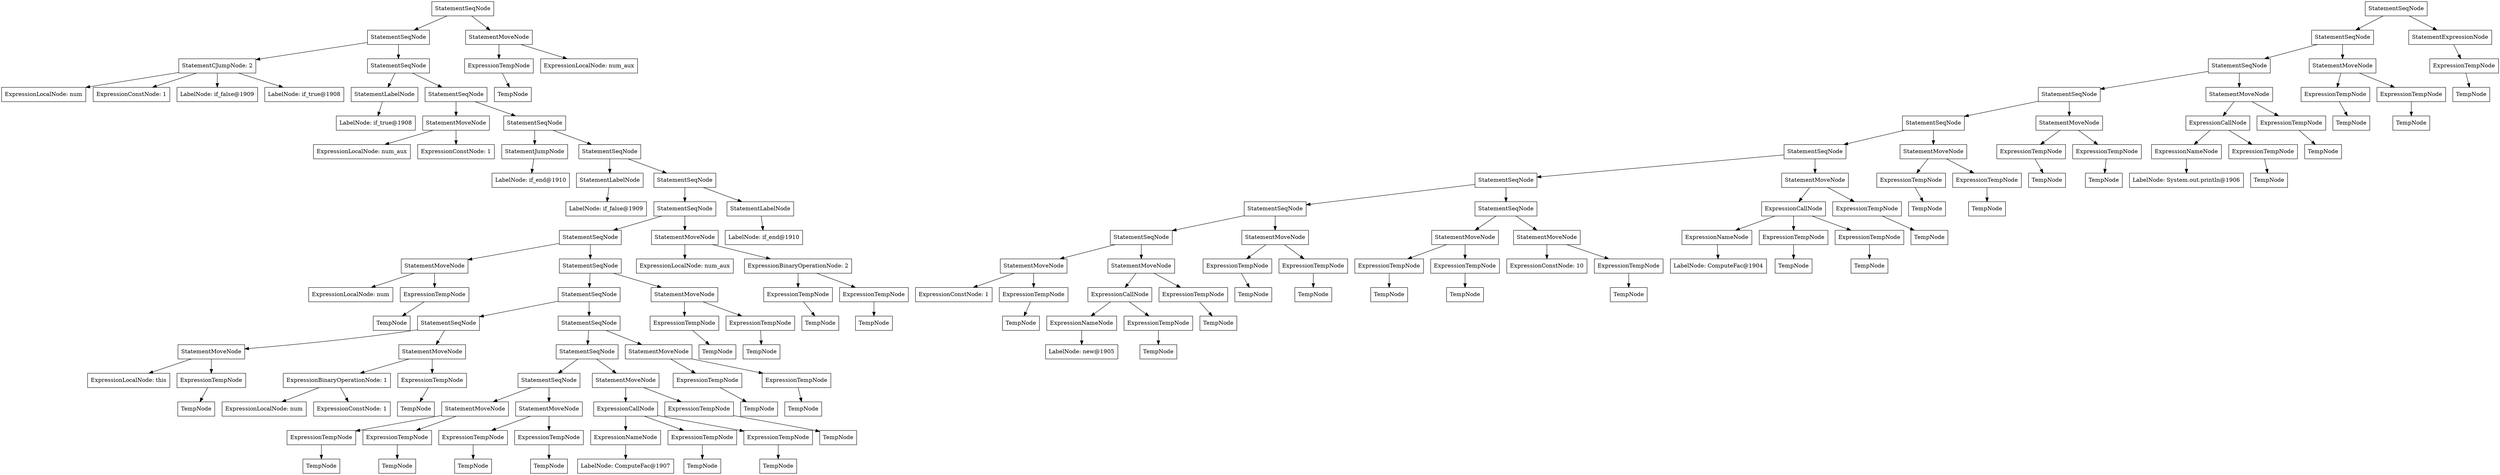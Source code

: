 digraph Factorial {
"0x6030001a1400" [label="StatementSeqNode" shape=box]
"0x6030001a13a0" [label="StatementSeqNode" shape=box]
"0x6040001849d0" [label="StatementCJumpNode: 2" shape=box]
"0x604000184990" [label="ExpressionLocalNode: num" shape=box]
"0x6040001849d0" -> "0x604000184990"
"0x6020000f3250" [label="ExpressionConstNode: 1" shape=box]
"0x6040001849d0" -> "0x6020000f3250"
"0x604000184290" [label="LabelNode: if_false@1909" shape=box]
"0x6040001849d0" -> "0x604000184290"
"0x604000184250" [label="LabelNode: if_true@1908" shape=box]
"0x6040001849d0" -> "0x604000184250"
"0x6030001a13a0" -> "0x6040001849d0"
"0x6030001a1370" [label="StatementSeqNode" shape=box]
"0x6020000f3270" [label="StatementLabelNode" shape=box]
"0x604000184310" [label="LabelNode: if_true@1908" shape=box]
"0x6020000f3270" -> "0x604000184310"
"0x6030001a1370" -> "0x6020000f3270"
"0x6030001a1340" [label="StatementSeqNode" shape=box]
"0x6030001a0bc0" [label="StatementMoveNode" shape=box]
"0x604000184a10" [label="ExpressionLocalNode: num_aux" shape=box]
"0x6030001a0bc0" -> "0x604000184a10"
"0x6020000f3290" [label="ExpressionConstNode: 1" shape=box]
"0x6030001a0bc0" -> "0x6020000f3290"
"0x6030001a1340" -> "0x6030001a0bc0"
"0x6030001a1310" [label="StatementSeqNode" shape=box]
"0x6020000f32b0" [label="StatementJumpNode" shape=box]
"0x6040001842d0" [label="LabelNode: if_end@1910" shape=box]
"0x6020000f32b0" -> "0x6040001842d0"
"0x6030001a1310" -> "0x6020000f32b0"
"0x6030001a12e0" [label="StatementSeqNode" shape=box]
"0x6020000f32d0" [label="StatementLabelNode" shape=box]
"0x604000184350" [label="LabelNode: if_false@1909" shape=box]
"0x6020000f32d0" -> "0x604000184350"
"0x6030001a12e0" -> "0x6020000f32d0"
"0x6030001a12b0" [label="StatementSeqNode" shape=box]
"0x6030001a1280" [label="StatementSeqNode" shape=box]
"0x6030001a11f0" [label="StatementSeqNode" shape=box]
"0x6030001a0e90" [label="StatementMoveNode" shape=box]
"0x604000184d50" [label="ExpressionLocalNode: num" shape=box]
"0x6030001a0e90" -> "0x604000184d50"
"0x6020000f3530" [label="ExpressionTempNode" shape=box]
"0x604000184d10" [label="TempNode" shape=box]
"0x6020000f3530" -> "0x604000184d10"
"0x6030001a0e90" -> "0x6020000f3530"
"0x6030001a11f0" -> "0x6030001a0e90"
"0x6030001a1160" [label="StatementSeqNode" shape=box]
"0x6030001a1100" [label="StatementSeqNode" shape=box]
"0x6030001a0f50" [label="StatementSeqNode" shape=box]
"0x6030001a0ec0" [label="StatementMoveNode" shape=box]
"0x604000184d90" [label="ExpressionLocalNode: this" shape=box]
"0x6030001a0ec0" -> "0x604000184d90"
"0x6020000f3550" [label="ExpressionTempNode" shape=box]
"0x604000184b50" [label="TempNode" shape=box]
"0x6020000f3550" -> "0x604000184b50"
"0x6030001a0ec0" -> "0x6020000f3550"
"0x6030001a0f50" -> "0x6030001a0ec0"
"0x6030001a0f20" [label="StatementMoveNode" shape=box]
"0x6030001a0ef0" [label="ExpressionBinaryOperationNode: 1" shape=box]
"0x604000184dd0" [label="ExpressionLocalNode: num" shape=box]
"0x6030001a0ef0" -> "0x604000184dd0"
"0x6020000f3590" [label="ExpressionConstNode: 1" shape=box]
"0x6030001a0ef0" -> "0x6020000f3590"
"0x6030001a0f20" -> "0x6030001a0ef0"
"0x6020000f3570" [label="ExpressionTempNode" shape=box]
"0x604000184bd0" [label="TempNode" shape=box]
"0x6020000f3570" -> "0x604000184bd0"
"0x6030001a0f20" -> "0x6020000f3570"
"0x6030001a0f50" -> "0x6030001a0f20"
"0x6030001a1100" -> "0x6030001a0f50"
"0x6030001a10d0" [label="StatementSeqNode" shape=box]
"0x6030001a10a0" [label="StatementSeqNode" shape=box]
"0x6030001a0fe0" [label="StatementSeqNode" shape=box]
"0x6030001a0f80" [label="StatementMoveNode" shape=box]
"0x6020000f35f0" [label="ExpressionTempNode" shape=box]
"0x604000184b10" [label="TempNode" shape=box]
"0x6020000f35f0" -> "0x604000184b10"
"0x6030001a0f80" -> "0x6020000f35f0"
"0x6020000f36b0" [label="ExpressionTempNode" shape=box]
"0x604000184e50" [label="TempNode" shape=box]
"0x6020000f36b0" -> "0x604000184e50"
"0x6030001a0f80" -> "0x6020000f36b0"
"0x6030001a0fe0" -> "0x6030001a0f80"
"0x6030001a0fb0" [label="StatementMoveNode" shape=box]
"0x6020000f3630" [label="ExpressionTempNode" shape=box]
"0x604000184b90" [label="TempNode" shape=box]
"0x6020000f3630" -> "0x604000184b90"
"0x6030001a0fb0" -> "0x6020000f3630"
"0x6020000f3730" [label="ExpressionTempNode" shape=box]
"0x604000184ed0" [label="TempNode" shape=box]
"0x6020000f3730" -> "0x604000184ed0"
"0x6030001a0fb0" -> "0x6020000f3730"
"0x6030001a0fe0" -> "0x6030001a0fb0"
"0x6030001a10a0" -> "0x6030001a0fe0"
"0x6030001a1070" [label="StatementMoveNode" shape=box]
"0x604000184f10" [label="ExpressionCallNode" shape=box]
"0x6020000f35d0" [label="ExpressionNameNode" shape=box]
"0x604000184110" [label="LabelNode: ComputeFac@1907" shape=box]
"0x6020000f35d0" -> "0x604000184110"
"0x604000184f10" -> "0x6020000f35d0"
"0x6020000f3670" [label="ExpressionTempNode" shape=box]
"0x604000184e10" [label="TempNode" shape=box]
"0x6020000f3670" -> "0x604000184e10"
"0x604000184f10" -> "0x6020000f3670"
"0x6020000f36f0" [label="ExpressionTempNode" shape=box]
"0x604000184e90" [label="TempNode" shape=box]
"0x6020000f36f0" -> "0x604000184e90"
"0x604000184f10" -> "0x6020000f36f0"
"0x6030001a1070" -> "0x604000184f10"
"0x6020000f3790" [label="ExpressionTempNode" shape=box]
"0x604000184f90" [label="TempNode" shape=box]
"0x6020000f3790" -> "0x604000184f90"
"0x6030001a1070" -> "0x6020000f3790"
"0x6030001a10a0" -> "0x6030001a1070"
"0x6030001a10d0" -> "0x6030001a10a0"
"0x6030001a1040" [label="StatementMoveNode" shape=box]
"0x6020000f3770" [label="ExpressionTempNode" shape=box]
"0x604000184f50" [label="TempNode" shape=box]
"0x6020000f3770" -> "0x604000184f50"
"0x6030001a1040" -> "0x6020000f3770"
"0x6020000f35b0" [label="ExpressionTempNode" shape=box]
"0x604000184c90" [label="TempNode" shape=box]
"0x6020000f35b0" -> "0x604000184c90"
"0x6030001a1040" -> "0x6020000f35b0"
"0x6030001a10d0" -> "0x6030001a1040"
"0x6030001a1100" -> "0x6030001a10d0"
"0x6030001a1160" -> "0x6030001a1100"
"0x6030001a1130" [label="StatementMoveNode" shape=box]
"0x6020000f37d0" [label="ExpressionTempNode" shape=box]
"0x604000184c50" [label="TempNode" shape=box]
"0x6020000f37d0" -> "0x604000184c50"
"0x6030001a1130" -> "0x6020000f37d0"
"0x6020000f37b0" [label="ExpressionTempNode" shape=box]
"0x604000184650" [label="TempNode" shape=box]
"0x6020000f37b0" -> "0x604000184650"
"0x6030001a1130" -> "0x6020000f37b0"
"0x6030001a1160" -> "0x6030001a1130"
"0x6030001a11f0" -> "0x6030001a1160"
"0x6030001a1280" -> "0x6030001a11f0"
"0x6030001a1250" [label="StatementMoveNode" shape=box]
"0x604000184fd0" [label="ExpressionLocalNode: num_aux" shape=box]
"0x6030001a1250" -> "0x604000184fd0"
"0x6030001a1190" [label="ExpressionBinaryOperationNode: 2" shape=box]
"0x6020000f37f0" [label="ExpressionTempNode" shape=box]
"0x604000184cd0" [label="TempNode" shape=box]
"0x6020000f37f0" -> "0x604000184cd0"
"0x6030001a1190" -> "0x6020000f37f0"
"0x6020000f3810" [label="ExpressionTempNode" shape=box]
"0x604000184610" [label="TempNode" shape=box]
"0x6020000f3810" -> "0x604000184610"
"0x6030001a1190" -> "0x6020000f3810"
"0x6030001a1250" -> "0x6030001a1190"
"0x6030001a1280" -> "0x6030001a1250"
"0x6030001a12b0" -> "0x6030001a1280"
"0x6020000f3830" [label="StatementLabelNode" shape=box]
"0x604000184390" [label="LabelNode: if_end@1910" shape=box]
"0x6020000f3830" -> "0x604000184390"
"0x6030001a12b0" -> "0x6020000f3830"
"0x6030001a12e0" -> "0x6030001a12b0"
"0x6030001a1310" -> "0x6030001a12e0"
"0x6030001a1340" -> "0x6030001a1310"
"0x6030001a1370" -> "0x6030001a1340"
"0x6030001a13a0" -> "0x6030001a1370"
"0x6030001a1400" -> "0x6030001a13a0"
"0x6030001a13d0" [label="StatementMoveNode" shape=box]
"0x6020000f3850" [label="ExpressionTempNode" shape=box]
"0x604000184450" [label="TempNode" shape=box]
"0x6020000f3850" -> "0x604000184450"
"0x6030001a13d0" -> "0x6020000f3850"
"0x604000185010" [label="ExpressionLocalNode: num_aux" shape=box]
"0x6030001a13d0" -> "0x604000185010"
"0x6030001a1400" -> "0x6030001a13d0"
"0x6030001a1910" [label="StatementSeqNode" shape=box]
"0x6030001a18b0" [label="StatementSeqNode" shape=box]
"0x6030001a1880" [label="StatementSeqNode" shape=box]
"0x6030001a17c0" [label="StatementSeqNode" shape=box]
"0x6030001a1730" [label="StatementSeqNode" shape=box]
"0x6030001a1700" [label="StatementSeqNode" shape=box]
"0x6030001a1640" [label="StatementSeqNode" shape=box]
"0x6030001a1520" [label="StatementSeqNode" shape=box]
"0x6030001a14f0" [label="StatementSeqNode" shape=box]
"0x6030001a1430" [label="StatementMoveNode" shape=box]
"0x6020000f3930" [label="ExpressionConstNode: 1" shape=box]
"0x6030001a1430" -> "0x6020000f3930"
"0x6020000f39b0" [label="ExpressionTempNode" shape=box]
"0x604000185090" [label="TempNode" shape=box]
"0x6020000f39b0" -> "0x604000185090"
"0x6030001a1430" -> "0x6020000f39b0"
"0x6030001a14f0" -> "0x6030001a1430"
"0x6030001a14c0" [label="StatementMoveNode" shape=box]
"0x6040001850d0" [label="ExpressionCallNode" shape=box]
"0x6020000f3910" [label="ExpressionNameNode" shape=box]
"0x604000183f10" [label="LabelNode: new@1905" shape=box]
"0x6020000f3910" -> "0x604000183f10"
"0x6040001850d0" -> "0x6020000f3910"
"0x6020000f3970" [label="ExpressionTempNode" shape=box]
"0x604000185050" [label="TempNode" shape=box]
"0x6020000f3970" -> "0x604000185050"
"0x6040001850d0" -> "0x6020000f3970"
"0x6030001a14c0" -> "0x6040001850d0"
"0x6020000f3a10" [label="ExpressionTempNode" shape=box]
"0x604000185150" [label="TempNode" shape=box]
"0x6020000f3a10" -> "0x604000185150"
"0x6030001a14c0" -> "0x6020000f3a10"
"0x6030001a14f0" -> "0x6030001a14c0"
"0x6030001a1520" -> "0x6030001a14f0"
"0x6030001a1490" [label="StatementMoveNode" shape=box]
"0x6020000f39f0" [label="ExpressionTempNode" shape=box]
"0x604000185110" [label="TempNode" shape=box]
"0x6020000f39f0" -> "0x604000185110"
"0x6030001a1490" -> "0x6020000f39f0"
"0x6020000f38f0" [label="ExpressionTempNode" shape=box]
"0x604000184790" [label="TempNode" shape=box]
"0x6020000f38f0" -> "0x604000184790"
"0x6030001a1490" -> "0x6020000f38f0"
"0x6030001a1520" -> "0x6030001a1490"
"0x6030001a1640" -> "0x6030001a1520"
"0x6030001a1610" [label="StatementSeqNode" shape=box]
"0x6030001a1580" [label="StatementMoveNode" shape=box]
"0x6020000f3a30" [label="ExpressionTempNode" shape=box]
"0x604000184750" [label="TempNode" shape=box]
"0x6020000f3a30" -> "0x604000184750"
"0x6030001a1580" -> "0x6020000f3a30"
"0x6020000f3b10" [label="ExpressionTempNode" shape=box]
"0x6040001851d0" [label="TempNode" shape=box]
"0x6020000f3b10" -> "0x6040001851d0"
"0x6030001a1580" -> "0x6020000f3b10"
"0x6030001a1610" -> "0x6030001a1580"
"0x6030001a15b0" [label="StatementMoveNode" shape=box]
"0x6020000f3a70" [label="ExpressionConstNode: 10" shape=box]
"0x6030001a15b0" -> "0x6020000f3a70"
"0x6020000f3b90" [label="ExpressionTempNode" shape=box]
"0x604000185250" [label="TempNode" shape=box]
"0x6020000f3b90" -> "0x604000185250"
"0x6030001a15b0" -> "0x6020000f3b90"
"0x6030001a1610" -> "0x6030001a15b0"
"0x6030001a1640" -> "0x6030001a1610"
"0x6030001a1700" -> "0x6030001a1640"
"0x6030001a16d0" [label="StatementMoveNode" shape=box]
"0x604000185290" [label="ExpressionCallNode" shape=box]
"0x6020000f38d0" [label="ExpressionNameNode" shape=box]
"0x604000183e90" [label="LabelNode: ComputeFac@1904" shape=box]
"0x6020000f38d0" -> "0x604000183e90"
"0x604000185290" -> "0x6020000f38d0"
"0x6020000f3ad0" [label="ExpressionTempNode" shape=box]
"0x604000185190" [label="TempNode" shape=box]
"0x6020000f3ad0" -> "0x604000185190"
"0x604000185290" -> "0x6020000f3ad0"
"0x6020000f3b50" [label="ExpressionTempNode" shape=box]
"0x604000185210" [label="TempNode" shape=box]
"0x6020000f3b50" -> "0x604000185210"
"0x604000185290" -> "0x6020000f3b50"
"0x6030001a16d0" -> "0x604000185290"
"0x6020000f3bd0" [label="ExpressionTempNode" shape=box]
"0x604000185310" [label="TempNode" shape=box]
"0x6020000f3bd0" -> "0x604000185310"
"0x6030001a16d0" -> "0x6020000f3bd0"
"0x6030001a1700" -> "0x6030001a16d0"
"0x6030001a1730" -> "0x6030001a1700"
"0x6030001a16a0" [label="StatementMoveNode" shape=box]
"0x6020000f3bb0" [label="ExpressionTempNode" shape=box]
"0x6040001852d0" [label="TempNode" shape=box]
"0x6020000f3bb0" -> "0x6040001852d0"
"0x6030001a16a0" -> "0x6020000f3bb0"
"0x6020000f38b0" [label="ExpressionTempNode" shape=box]
"0x604000184850" [label="TempNode" shape=box]
"0x6020000f38b0" -> "0x604000184850"
"0x6030001a16a0" -> "0x6020000f38b0"
"0x6030001a1730" -> "0x6030001a16a0"
"0x6030001a17c0" -> "0x6030001a1730"
"0x6030001a1790" [label="StatementMoveNode" shape=box]
"0x6020000f3bf0" [label="ExpressionTempNode" shape=box]
"0x604000184810" [label="TempNode" shape=box]
"0x6020000f3bf0" -> "0x604000184810"
"0x6030001a1790" -> "0x6020000f3bf0"
"0x6020000f3c90" [label="ExpressionTempNode" shape=box]
"0x604000185390" [label="TempNode" shape=box]
"0x6020000f3c90" -> "0x604000185390"
"0x6030001a1790" -> "0x6020000f3c90"
"0x6030001a17c0" -> "0x6030001a1790"
"0x6030001a1880" -> "0x6030001a17c0"
"0x6030001a1850" [label="StatementMoveNode" shape=box]
"0x6040001853d0" [label="ExpressionCallNode" shape=box]
"0x6020000f3890" [label="ExpressionNameNode" shape=box]
"0x604000183f90" [label="LabelNode: System.out.println@1906" shape=box]
"0x6020000f3890" -> "0x604000183f90"
"0x6040001853d0" -> "0x6020000f3890"
"0x6020000f3c50" [label="ExpressionTempNode" shape=box]
"0x604000185350" [label="TempNode" shape=box]
"0x6020000f3c50" -> "0x604000185350"
"0x6040001853d0" -> "0x6020000f3c50"
"0x6030001a1850" -> "0x6040001853d0"
"0x6020000f3cf0" [label="ExpressionTempNode" shape=box]
"0x604000185450" [label="TempNode" shape=box]
"0x6020000f3cf0" -> "0x604000185450"
"0x6030001a1850" -> "0x6020000f3cf0"
"0x6030001a1880" -> "0x6030001a1850"
"0x6030001a18b0" -> "0x6030001a1880"
"0x6030001a1820" [label="StatementMoveNode" shape=box]
"0x6020000f3cd0" [label="ExpressionTempNode" shape=box]
"0x604000185410" [label="TempNode" shape=box]
"0x6020000f3cd0" -> "0x604000185410"
"0x6030001a1820" -> "0x6020000f3cd0"
"0x6020000f3870" [label="ExpressionTempNode" shape=box]
"0x604000184910" [label="TempNode" shape=box]
"0x6020000f3870" -> "0x604000184910"
"0x6030001a1820" -> "0x6020000f3870"
"0x6030001a18b0" -> "0x6030001a1820"
"0x6030001a1910" -> "0x6030001a18b0"
"0x6020000f3d30" [label="StatementExpressionNode" shape=box]
"0x6020000f3d10" [label="ExpressionTempNode" shape=box]
"0x6040001848d0" [label="TempNode" shape=box]
"0x6020000f3d10" -> "0x6040001848d0"
"0x6020000f3d30" -> "0x6020000f3d10"
"0x6030001a1910" -> "0x6020000f3d30"
}
